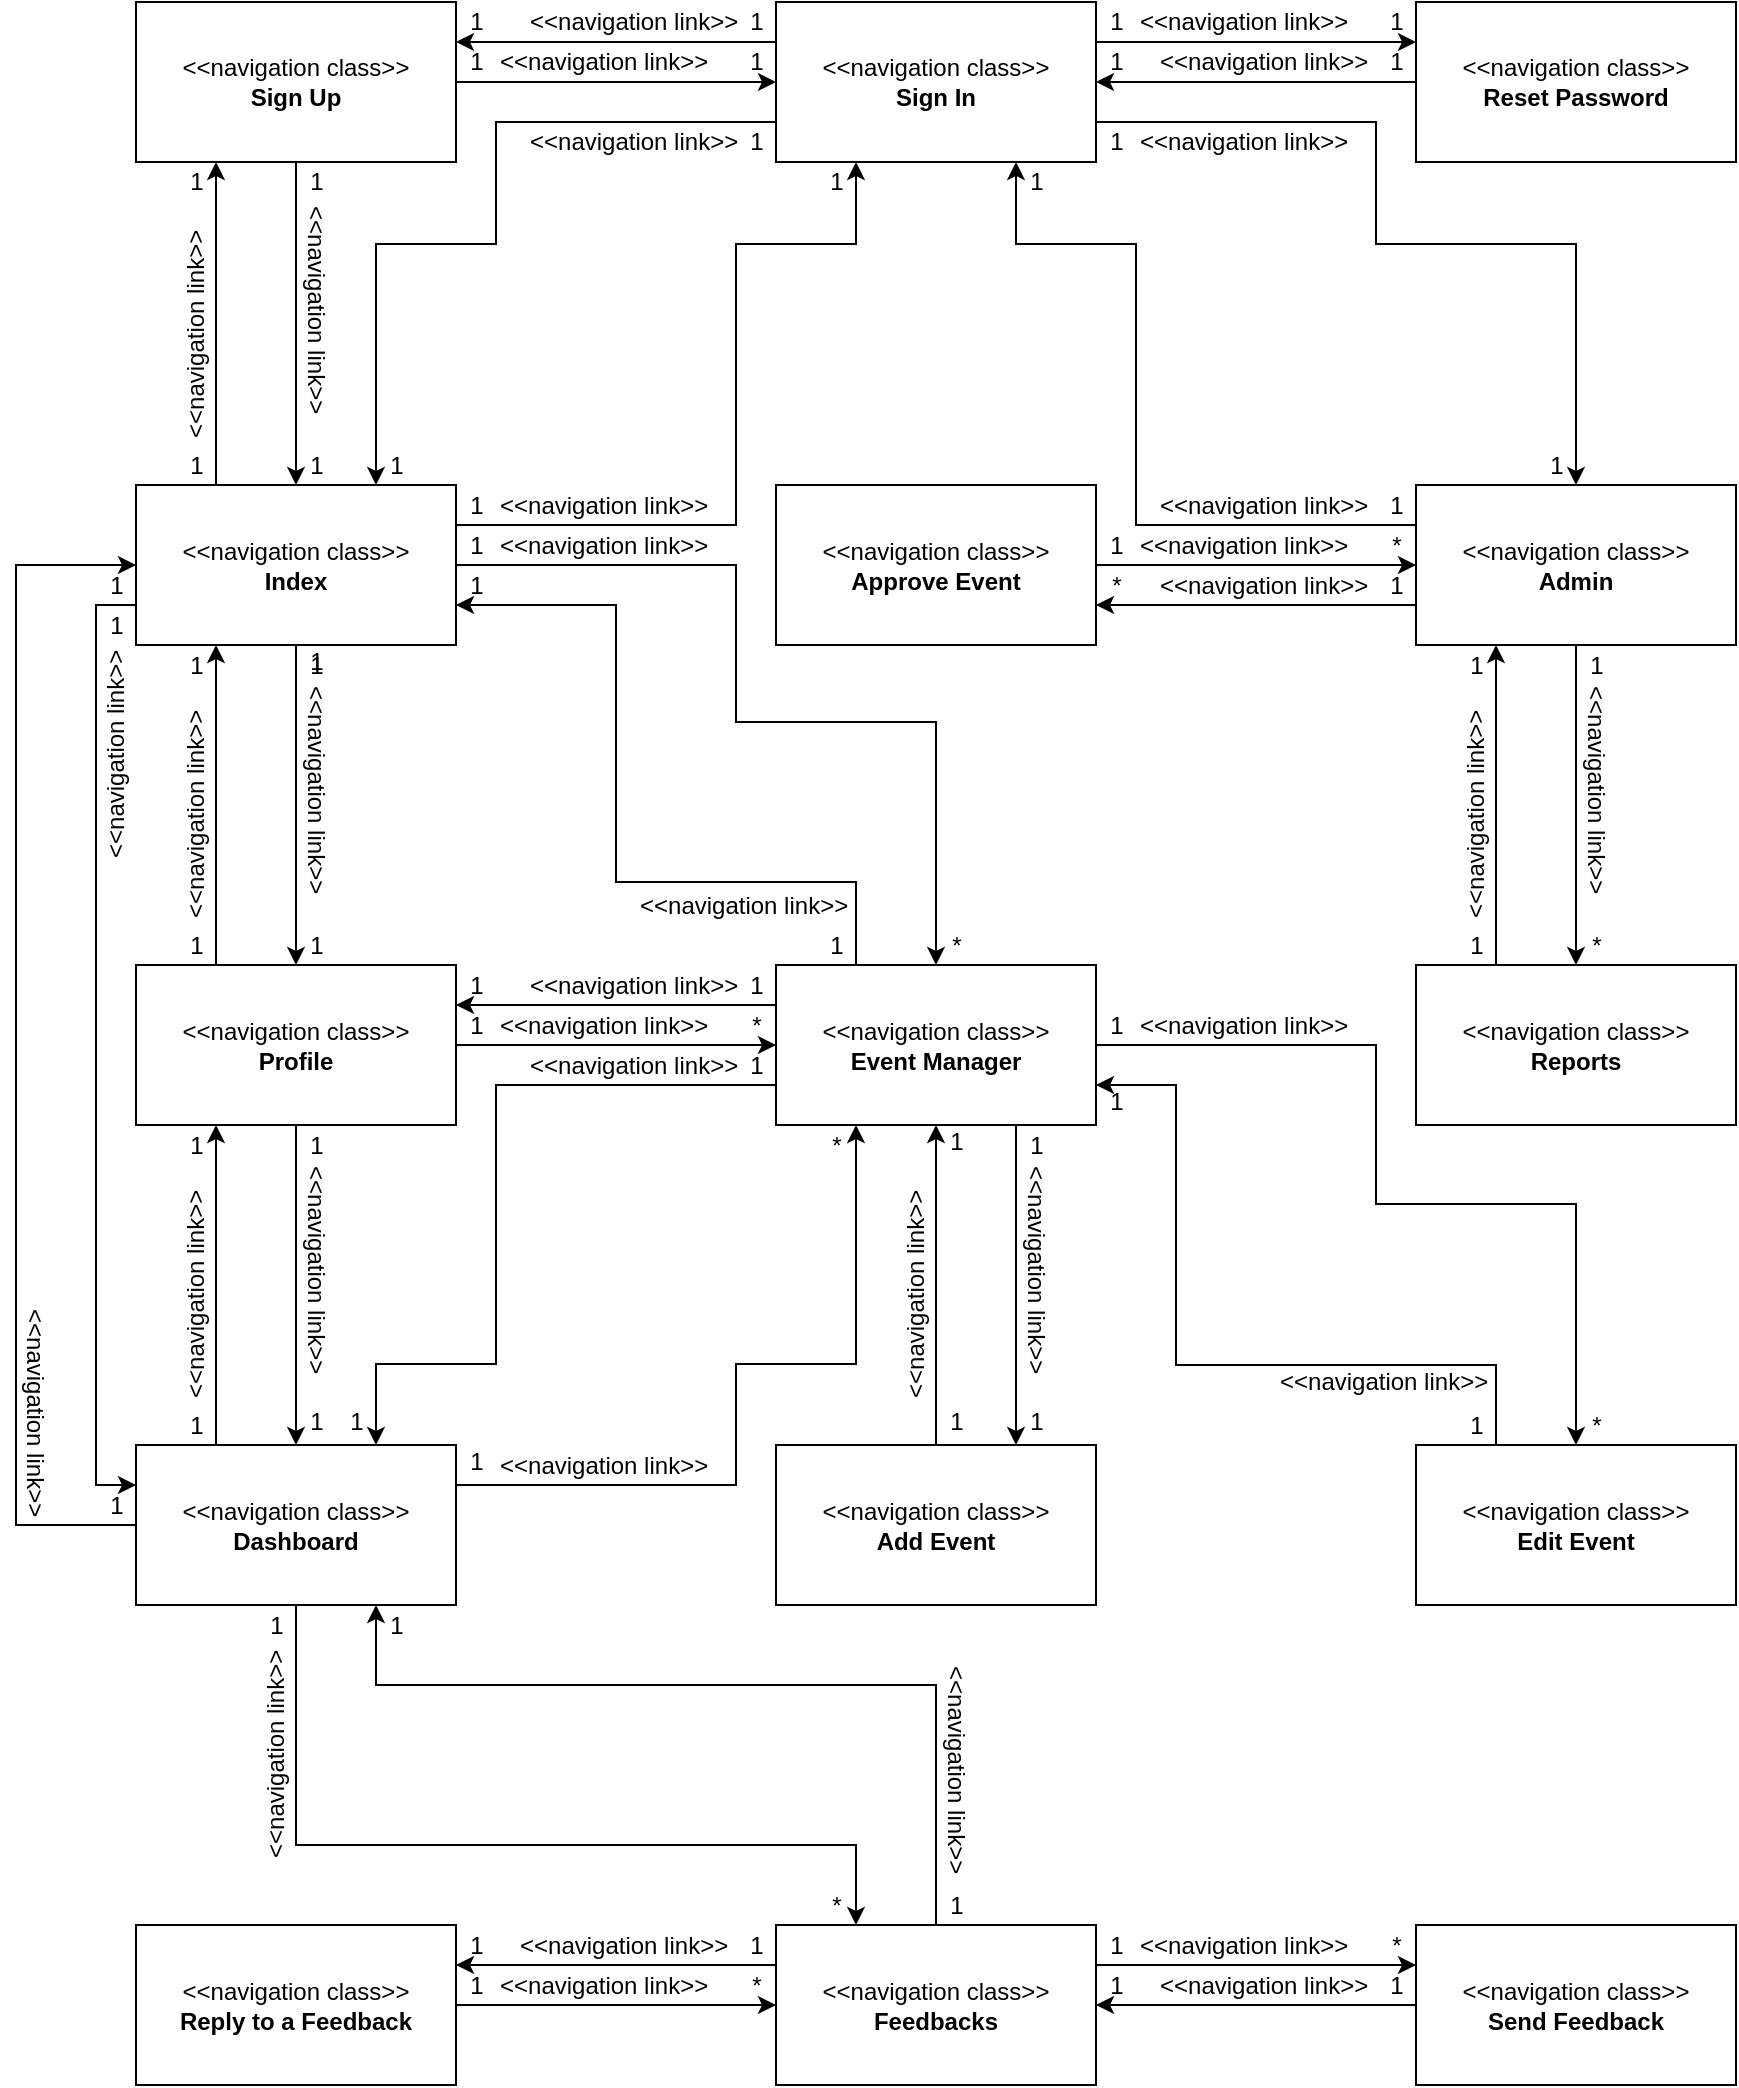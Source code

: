 <mxfile version="12.2.9" type="device" pages="1"><diagram id="TbboGFRYKH_gmcoTaOrm" name="Page-1"><mxGraphModel dx="1226" dy="-50" grid="1" gridSize="10" guides="1" tooltips="1" connect="1" arrows="1" fold="1" page="1" pageScale="1" pageWidth="850" pageHeight="1100" math="0" shadow="0"><root><mxCell id="0"/><mxCell id="1" parent="0"/><mxCell id="nyBh0uJQ62DlA7RtJ8uN-35" value="&amp;lt;&amp;lt;navigation link&amp;gt;&amp;gt;" style="text;html=1;resizable=0;points=[];autosize=1;align=left;verticalAlign=top;spacingTop=-4;" parent="1" vertex="1"><mxGeometry x="1154.5" y="1120" width="120" height="20" as="geometry"/></mxCell><mxCell id="AunbE5U3kNnt_Ql838TV-29" style="edgeStyle=orthogonalEdgeStyle;rounded=0;orthogonalLoop=1;jettySize=auto;html=1;exitX=1;exitY=0.5;exitDx=0;exitDy=0;entryX=0;entryY=0.5;entryDx=0;entryDy=0;" parent="1" source="nyBh0uJQ62DlA7RtJ8uN-154" target="nyBh0uJQ62DlA7RtJ8uN-156" edge="1"><mxGeometry relative="1" as="geometry"/></mxCell><mxCell id="AunbE5U3kNnt_Ql838TV-61" style="edgeStyle=orthogonalEdgeStyle;rounded=0;orthogonalLoop=1;jettySize=auto;html=1;exitX=0.5;exitY=1;exitDx=0;exitDy=0;entryX=0.5;entryY=0;entryDx=0;entryDy=0;" parent="1" source="nyBh0uJQ62DlA7RtJ8uN-154" target="nyBh0uJQ62DlA7RtJ8uN-155" edge="1"><mxGeometry relative="1" as="geometry"/></mxCell><mxCell id="AunbE5U3kNnt_Ql838TV-66" style="edgeStyle=orthogonalEdgeStyle;rounded=0;orthogonalLoop=1;jettySize=auto;html=1;exitX=0.25;exitY=0;exitDx=0;exitDy=0;entryX=0.25;entryY=1;entryDx=0;entryDy=0;" parent="1" source="nyBh0uJQ62DlA7RtJ8uN-154" target="nyBh0uJQ62DlA7RtJ8uN-157" edge="1"><mxGeometry relative="1" as="geometry"/></mxCell><mxCell id="nyBh0uJQ62DlA7RtJ8uN-154" value="&amp;lt;&amp;lt;navigation class&amp;gt;&amp;gt;&lt;br&gt;&lt;b&gt;Profile&lt;/b&gt;" style="rounded=0;whiteSpace=wrap;html=1;" parent="1" vertex="1"><mxGeometry x="960" y="1601.5" width="160" height="80" as="geometry"/></mxCell><mxCell id="AunbE5U3kNnt_Ql838TV-38" style="edgeStyle=orthogonalEdgeStyle;rounded=0;orthogonalLoop=1;jettySize=auto;html=1;exitX=1;exitY=0.25;exitDx=0;exitDy=0;entryX=0.25;entryY=1;entryDx=0;entryDy=0;" parent="1" source="nyBh0uJQ62DlA7RtJ8uN-155" target="nyBh0uJQ62DlA7RtJ8uN-156" edge="1"><mxGeometry relative="1" as="geometry"><Array as="points"><mxPoint x="1260" y="1861"/><mxPoint x="1260" y="1801"/><mxPoint x="1320" y="1801"/></Array></mxGeometry></mxCell><mxCell id="AunbE5U3kNnt_Ql838TV-46" style="edgeStyle=orthogonalEdgeStyle;rounded=0;orthogonalLoop=1;jettySize=auto;html=1;exitX=0.5;exitY=1;exitDx=0;exitDy=0;entryX=0.25;entryY=0;entryDx=0;entryDy=0;" parent="1" source="nyBh0uJQ62DlA7RtJ8uN-155" target="nyBh0uJQ62DlA7RtJ8uN-187" edge="1"><mxGeometry relative="1" as="geometry"><Array as="points"><mxPoint x="1040" y="2041.5"/><mxPoint x="1320" y="2041.5"/></Array></mxGeometry></mxCell><mxCell id="AunbE5U3kNnt_Ql838TV-62" style="edgeStyle=orthogonalEdgeStyle;rounded=0;orthogonalLoop=1;jettySize=auto;html=1;exitX=0.25;exitY=0;exitDx=0;exitDy=0;entryX=0.25;entryY=1;entryDx=0;entryDy=0;" parent="1" source="nyBh0uJQ62DlA7RtJ8uN-155" target="nyBh0uJQ62DlA7RtJ8uN-154" edge="1"><mxGeometry relative="1" as="geometry"/></mxCell><mxCell id="AunbE5U3kNnt_Ql838TV-64" style="edgeStyle=orthogonalEdgeStyle;rounded=0;orthogonalLoop=1;jettySize=auto;html=1;exitX=0;exitY=0.5;exitDx=0;exitDy=0;entryX=0;entryY=0.5;entryDx=0;entryDy=0;" parent="1" source="nyBh0uJQ62DlA7RtJ8uN-155" target="nyBh0uJQ62DlA7RtJ8uN-157" edge="1"><mxGeometry relative="1" as="geometry"><Array as="points"><mxPoint x="900" y="1881.5"/><mxPoint x="900" y="1401.5"/></Array></mxGeometry></mxCell><mxCell id="nyBh0uJQ62DlA7RtJ8uN-155" value="&amp;lt;&amp;lt;navigation class&amp;gt;&amp;gt;&lt;br&gt;&lt;b&gt;Dashboard&lt;/b&gt;" style="rounded=0;whiteSpace=wrap;html=1;" parent="1" vertex="1"><mxGeometry x="960" y="1841.5" width="160" height="80" as="geometry"/></mxCell><mxCell id="AunbE5U3kNnt_Ql838TV-28" style="edgeStyle=orthogonalEdgeStyle;rounded=0;orthogonalLoop=1;jettySize=auto;html=1;exitX=0;exitY=0.25;exitDx=0;exitDy=0;entryX=1;entryY=0.25;entryDx=0;entryDy=0;" parent="1" source="nyBh0uJQ62DlA7RtJ8uN-156" target="nyBh0uJQ62DlA7RtJ8uN-154" edge="1"><mxGeometry relative="1" as="geometry"/></mxCell><mxCell id="AunbE5U3kNnt_Ql838TV-32" style="edgeStyle=orthogonalEdgeStyle;rounded=0;orthogonalLoop=1;jettySize=auto;html=1;exitX=1;exitY=0.5;exitDx=0;exitDy=0;entryX=0.5;entryY=0;entryDx=0;entryDy=0;" parent="1" source="nyBh0uJQ62DlA7RtJ8uN-156" target="nyBh0uJQ62DlA7RtJ8uN-192" edge="1"><mxGeometry relative="1" as="geometry"><Array as="points"><mxPoint x="1580" y="1641"/><mxPoint x="1580" y="1721"/><mxPoint x="1680" y="1721"/></Array></mxGeometry></mxCell><mxCell id="AunbE5U3kNnt_Ql838TV-34" style="edgeStyle=orthogonalEdgeStyle;rounded=0;orthogonalLoop=1;jettySize=auto;html=1;exitX=0.75;exitY=1;exitDx=0;exitDy=0;entryX=0.75;entryY=0;entryDx=0;entryDy=0;" parent="1" source="nyBh0uJQ62DlA7RtJ8uN-156" target="nyBh0uJQ62DlA7RtJ8uN-193" edge="1"><mxGeometry relative="1" as="geometry"/></mxCell><mxCell id="AunbE5U3kNnt_Ql838TV-37" style="edgeStyle=orthogonalEdgeStyle;rounded=0;orthogonalLoop=1;jettySize=auto;html=1;exitX=0;exitY=0.75;exitDx=0;exitDy=0;entryX=0.75;entryY=0;entryDx=0;entryDy=0;" parent="1" source="nyBh0uJQ62DlA7RtJ8uN-156" target="nyBh0uJQ62DlA7RtJ8uN-155" edge="1"><mxGeometry relative="1" as="geometry"><Array as="points"><mxPoint x="1140" y="1661"/><mxPoint x="1140" y="1801"/><mxPoint x="1080" y="1801"/></Array></mxGeometry></mxCell><mxCell id="AunbE5U3kNnt_Ql838TV-105" style="edgeStyle=orthogonalEdgeStyle;rounded=0;orthogonalLoop=1;jettySize=auto;html=1;exitX=0.25;exitY=0;exitDx=0;exitDy=0;entryX=1;entryY=0.75;entryDx=0;entryDy=0;" parent="1" source="nyBh0uJQ62DlA7RtJ8uN-156" target="nyBh0uJQ62DlA7RtJ8uN-157" edge="1"><mxGeometry relative="1" as="geometry"><Array as="points"><mxPoint x="1320" y="1560"/><mxPoint x="1200" y="1560"/><mxPoint x="1200" y="1422"/></Array></mxGeometry></mxCell><mxCell id="nyBh0uJQ62DlA7RtJ8uN-156" value="&amp;lt;&amp;lt;navigation class&amp;gt;&amp;gt;&lt;br&gt;&lt;b&gt;Event Manager&lt;/b&gt;" style="rounded=0;whiteSpace=wrap;html=1;" parent="1" vertex="1"><mxGeometry x="1280" y="1601.5" width="160" height="80" as="geometry"/></mxCell><mxCell id="AunbE5U3kNnt_Ql838TV-57" style="edgeStyle=orthogonalEdgeStyle;rounded=0;orthogonalLoop=1;jettySize=auto;html=1;exitX=1;exitY=0.25;exitDx=0;exitDy=0;entryX=0.25;entryY=1;entryDx=0;entryDy=0;" parent="1" source="nyBh0uJQ62DlA7RtJ8uN-157" target="nyBh0uJQ62DlA7RtJ8uN-170" edge="1"><mxGeometry relative="1" as="geometry"><Array as="points"><mxPoint x="1260" y="1381"/><mxPoint x="1260" y="1241"/><mxPoint x="1320" y="1241"/></Array></mxGeometry></mxCell><mxCell id="AunbE5U3kNnt_Ql838TV-60" style="edgeStyle=orthogonalEdgeStyle;rounded=0;orthogonalLoop=1;jettySize=auto;html=1;exitX=0.25;exitY=0;exitDx=0;exitDy=0;entryX=0.25;entryY=1;entryDx=0;entryDy=0;" parent="1" source="nyBh0uJQ62DlA7RtJ8uN-157" target="nyBh0uJQ62DlA7RtJ8uN-166" edge="1"><mxGeometry relative="1" as="geometry"/></mxCell><mxCell id="AunbE5U3kNnt_Ql838TV-63" style="edgeStyle=orthogonalEdgeStyle;rounded=0;orthogonalLoop=1;jettySize=auto;html=1;exitX=0;exitY=0.75;exitDx=0;exitDy=0;entryX=0;entryY=0.25;entryDx=0;entryDy=0;" parent="1" source="nyBh0uJQ62DlA7RtJ8uN-157" target="nyBh0uJQ62DlA7RtJ8uN-155" edge="1"><mxGeometry relative="1" as="geometry"><Array as="points"><mxPoint x="940" y="1421.5"/><mxPoint x="940" y="1861.5"/></Array></mxGeometry></mxCell><mxCell id="AunbE5U3kNnt_Ql838TV-65" style="edgeStyle=orthogonalEdgeStyle;rounded=0;orthogonalLoop=1;jettySize=auto;html=1;exitX=0.5;exitY=1;exitDx=0;exitDy=0;entryX=0.5;entryY=0;entryDx=0;entryDy=0;" parent="1" source="nyBh0uJQ62DlA7RtJ8uN-157" target="nyBh0uJQ62DlA7RtJ8uN-154" edge="1"><mxGeometry relative="1" as="geometry"/></mxCell><mxCell id="AunbE5U3kNnt_Ql838TV-106" style="edgeStyle=orthogonalEdgeStyle;rounded=0;orthogonalLoop=1;jettySize=auto;html=1;exitX=1;exitY=0.5;exitDx=0;exitDy=0;entryX=0.5;entryY=0;entryDx=0;entryDy=0;" parent="1" source="nyBh0uJQ62DlA7RtJ8uN-157" target="nyBh0uJQ62DlA7RtJ8uN-156" edge="1"><mxGeometry relative="1" as="geometry"><Array as="points"><mxPoint x="1260" y="1401"/><mxPoint x="1260" y="1480"/><mxPoint x="1360" y="1480"/></Array></mxGeometry></mxCell><mxCell id="nyBh0uJQ62DlA7RtJ8uN-157" value="&amp;lt;&amp;lt;navigation class&amp;gt;&amp;gt;&lt;br&gt;&lt;b&gt;Index&lt;/b&gt;" style="rounded=0;whiteSpace=wrap;html=1;" parent="1" vertex="1"><mxGeometry x="960" y="1361.5" width="160" height="80" as="geometry"/></mxCell><mxCell id="AunbE5U3kNnt_Ql838TV-20" style="edgeStyle=orthogonalEdgeStyle;rounded=0;orthogonalLoop=1;jettySize=auto;html=1;exitX=1;exitY=0.5;exitDx=0;exitDy=0;entryX=0;entryY=0.5;entryDx=0;entryDy=0;" parent="1" source="nyBh0uJQ62DlA7RtJ8uN-166" target="nyBh0uJQ62DlA7RtJ8uN-170" edge="1"><mxGeometry relative="1" as="geometry"/></mxCell><mxCell id="AunbE5U3kNnt_Ql838TV-59" style="edgeStyle=orthogonalEdgeStyle;rounded=0;orthogonalLoop=1;jettySize=auto;html=1;exitX=0.5;exitY=1;exitDx=0;exitDy=0;entryX=0.5;entryY=0;entryDx=0;entryDy=0;" parent="1" source="nyBh0uJQ62DlA7RtJ8uN-166" target="nyBh0uJQ62DlA7RtJ8uN-157" edge="1"><mxGeometry relative="1" as="geometry"/></mxCell><mxCell id="nyBh0uJQ62DlA7RtJ8uN-166" value="&amp;lt;&amp;lt;navigation class&amp;gt;&amp;gt;&lt;br&gt;&lt;b&gt;Sign Up&lt;/b&gt;" style="rounded=0;whiteSpace=wrap;html=1;" parent="1" vertex="1"><mxGeometry x="960" y="1120" width="160" height="80" as="geometry"/></mxCell><mxCell id="AunbE5U3kNnt_Ql838TV-19" style="edgeStyle=orthogonalEdgeStyle;rounded=0;orthogonalLoop=1;jettySize=auto;html=1;exitX=0;exitY=0.25;exitDx=0;exitDy=0;entryX=1;entryY=0.25;entryDx=0;entryDy=0;" parent="1" source="nyBh0uJQ62DlA7RtJ8uN-170" target="nyBh0uJQ62DlA7RtJ8uN-166" edge="1"><mxGeometry relative="1" as="geometry"/></mxCell><mxCell id="AunbE5U3kNnt_Ql838TV-21" style="edgeStyle=orthogonalEdgeStyle;rounded=0;orthogonalLoop=1;jettySize=auto;html=1;exitX=1;exitY=0.25;exitDx=0;exitDy=0;entryX=0;entryY=0.25;entryDx=0;entryDy=0;" parent="1" source="nyBh0uJQ62DlA7RtJ8uN-170" target="nyBh0uJQ62DlA7RtJ8uN-171" edge="1"><mxGeometry relative="1" as="geometry"/></mxCell><mxCell id="AunbE5U3kNnt_Ql838TV-51" style="edgeStyle=orthogonalEdgeStyle;rounded=0;orthogonalLoop=1;jettySize=auto;html=1;exitX=1;exitY=0.75;exitDx=0;exitDy=0;entryX=0.5;entryY=0;entryDx=0;entryDy=0;" parent="1" source="nyBh0uJQ62DlA7RtJ8uN-170" target="nyBh0uJQ62DlA7RtJ8uN-174" edge="1"><mxGeometry relative="1" as="geometry"><Array as="points"><mxPoint x="1580" y="1180"/><mxPoint x="1580" y="1241"/><mxPoint x="1680" y="1241"/></Array></mxGeometry></mxCell><mxCell id="AunbE5U3kNnt_Ql838TV-58" style="edgeStyle=orthogonalEdgeStyle;rounded=0;orthogonalLoop=1;jettySize=auto;html=1;exitX=0;exitY=0.75;exitDx=0;exitDy=0;entryX=0.75;entryY=0;entryDx=0;entryDy=0;" parent="1" source="nyBh0uJQ62DlA7RtJ8uN-170" target="nyBh0uJQ62DlA7RtJ8uN-157" edge="1"><mxGeometry relative="1" as="geometry"><Array as="points"><mxPoint x="1140" y="1180"/><mxPoint x="1140" y="1241"/><mxPoint x="1080" y="1241"/></Array></mxGeometry></mxCell><mxCell id="nyBh0uJQ62DlA7RtJ8uN-170" value="&amp;lt;&amp;lt;navigation class&amp;gt;&amp;gt;&lt;br&gt;&lt;b&gt;Sign In&lt;/b&gt;" style="rounded=0;whiteSpace=wrap;html=1;" parent="1" vertex="1"><mxGeometry x="1280" y="1120" width="160" height="80" as="geometry"/></mxCell><mxCell id="AunbE5U3kNnt_Ql838TV-22" style="edgeStyle=orthogonalEdgeStyle;rounded=0;orthogonalLoop=1;jettySize=auto;html=1;exitX=0;exitY=0.5;exitDx=0;exitDy=0;entryX=1;entryY=0.5;entryDx=0;entryDy=0;" parent="1" source="nyBh0uJQ62DlA7RtJ8uN-171" target="nyBh0uJQ62DlA7RtJ8uN-170" edge="1"><mxGeometry relative="1" as="geometry"/></mxCell><mxCell id="nyBh0uJQ62DlA7RtJ8uN-171" value="&amp;lt;&amp;lt;navigation class&amp;gt;&amp;gt;&lt;br&gt;&lt;b&gt;Reset Password&lt;/b&gt;" style="rounded=0;whiteSpace=wrap;html=1;" parent="1" vertex="1"><mxGeometry x="1600" y="1120" width="160" height="80" as="geometry"/></mxCell><mxCell id="AunbE5U3kNnt_Ql838TV-72" style="edgeStyle=orthogonalEdgeStyle;rounded=0;orthogonalLoop=1;jettySize=auto;html=1;exitX=0;exitY=0.75;exitDx=0;exitDy=0;entryX=1;entryY=0.75;entryDx=0;entryDy=0;" parent="1" source="nyBh0uJQ62DlA7RtJ8uN-174" target="nyBh0uJQ62DlA7RtJ8uN-175" edge="1"><mxGeometry relative="1" as="geometry"/></mxCell><mxCell id="AunbE5U3kNnt_Ql838TV-73" style="edgeStyle=orthogonalEdgeStyle;rounded=0;orthogonalLoop=1;jettySize=auto;html=1;exitX=0;exitY=0.25;exitDx=0;exitDy=0;entryX=0.75;entryY=1;entryDx=0;entryDy=0;" parent="1" source="nyBh0uJQ62DlA7RtJ8uN-174" target="nyBh0uJQ62DlA7RtJ8uN-170" edge="1"><mxGeometry relative="1" as="geometry"><Array as="points"><mxPoint x="1460" y="1381"/><mxPoint x="1460" y="1241"/><mxPoint x="1400" y="1241"/></Array></mxGeometry></mxCell><mxCell id="AunbE5U3kNnt_Ql838TV-149" style="edgeStyle=orthogonalEdgeStyle;rounded=0;orthogonalLoop=1;jettySize=auto;html=1;exitX=0.5;exitY=1;exitDx=0;exitDy=0;entryX=0.5;entryY=0;entryDx=0;entryDy=0;" parent="1" source="nyBh0uJQ62DlA7RtJ8uN-174" target="nyBh0uJQ62DlA7RtJ8uN-176" edge="1"><mxGeometry relative="1" as="geometry"/></mxCell><mxCell id="nyBh0uJQ62DlA7RtJ8uN-174" value="&amp;lt;&amp;lt;navigation class&amp;gt;&amp;gt;&lt;br&gt;&lt;b&gt;Admin&lt;/b&gt;" style="rounded=0;whiteSpace=wrap;html=1;" parent="1" vertex="1"><mxGeometry x="1600" y="1361.5" width="160" height="80" as="geometry"/></mxCell><mxCell id="AunbE5U3kNnt_Ql838TV-71" style="edgeStyle=orthogonalEdgeStyle;rounded=0;orthogonalLoop=1;jettySize=auto;html=1;exitX=1;exitY=0.5;exitDx=0;exitDy=0;entryX=0;entryY=0.5;entryDx=0;entryDy=0;" parent="1" source="nyBh0uJQ62DlA7RtJ8uN-175" target="nyBh0uJQ62DlA7RtJ8uN-174" edge="1"><mxGeometry relative="1" as="geometry"/></mxCell><mxCell id="nyBh0uJQ62DlA7RtJ8uN-175" value="&amp;lt;&amp;lt;navigation class&amp;gt;&amp;gt;&lt;br&gt;&lt;b&gt;Approve Event&lt;/b&gt;" style="rounded=0;whiteSpace=wrap;html=1;" parent="1" vertex="1"><mxGeometry x="1280" y="1361.5" width="160" height="80" as="geometry"/></mxCell><mxCell id="AunbE5U3kNnt_Ql838TV-150" style="edgeStyle=orthogonalEdgeStyle;rounded=0;orthogonalLoop=1;jettySize=auto;html=1;exitX=0.25;exitY=0;exitDx=0;exitDy=0;entryX=0.25;entryY=1;entryDx=0;entryDy=0;" parent="1" source="nyBh0uJQ62DlA7RtJ8uN-176" target="nyBh0uJQ62DlA7RtJ8uN-174" edge="1"><mxGeometry relative="1" as="geometry"/></mxCell><mxCell id="nyBh0uJQ62DlA7RtJ8uN-176" value="&amp;lt;&amp;lt;navigation class&amp;gt;&amp;gt;&lt;br&gt;&lt;b&gt;Reports&lt;/b&gt;" style="rounded=0;whiteSpace=wrap;html=1;" parent="1" vertex="1"><mxGeometry x="1600" y="1601.5" width="160" height="80" as="geometry"/></mxCell><mxCell id="AunbE5U3kNnt_Ql838TV-41" style="edgeStyle=orthogonalEdgeStyle;rounded=0;orthogonalLoop=1;jettySize=auto;html=1;exitX=1;exitY=0.25;exitDx=0;exitDy=0;entryX=0;entryY=0.25;entryDx=0;entryDy=0;" parent="1" source="nyBh0uJQ62DlA7RtJ8uN-187" target="nyBh0uJQ62DlA7RtJ8uN-190" edge="1"><mxGeometry relative="1" as="geometry"/></mxCell><mxCell id="AunbE5U3kNnt_Ql838TV-43" style="edgeStyle=orthogonalEdgeStyle;rounded=0;orthogonalLoop=1;jettySize=auto;html=1;exitX=0;exitY=0.25;exitDx=0;exitDy=0;entryX=1;entryY=0.25;entryDx=0;entryDy=0;" parent="1" source="nyBh0uJQ62DlA7RtJ8uN-187" target="nyBh0uJQ62DlA7RtJ8uN-189" edge="1"><mxGeometry relative="1" as="geometry"/></mxCell><mxCell id="AunbE5U3kNnt_Ql838TV-45" style="edgeStyle=orthogonalEdgeStyle;rounded=0;orthogonalLoop=1;jettySize=auto;html=1;exitX=0.5;exitY=0;exitDx=0;exitDy=0;entryX=0.75;entryY=1;entryDx=0;entryDy=0;" parent="1" source="nyBh0uJQ62DlA7RtJ8uN-187" target="nyBh0uJQ62DlA7RtJ8uN-155" edge="1"><mxGeometry relative="1" as="geometry"><Array as="points"><mxPoint x="1360" y="1961.5"/><mxPoint x="1080" y="1961.5"/></Array></mxGeometry></mxCell><mxCell id="nyBh0uJQ62DlA7RtJ8uN-187" value="&amp;lt;&amp;lt;navigation class&amp;gt;&amp;gt;&lt;br&gt;&lt;b&gt;Feedbacks&lt;/b&gt;" style="rounded=0;whiteSpace=wrap;html=1;" parent="1" vertex="1"><mxGeometry x="1280" y="2081.5" width="160" height="80" as="geometry"/></mxCell><mxCell id="AunbE5U3kNnt_Ql838TV-44" style="edgeStyle=orthogonalEdgeStyle;rounded=0;orthogonalLoop=1;jettySize=auto;html=1;exitX=1;exitY=0.5;exitDx=0;exitDy=0;entryX=0;entryY=0.5;entryDx=0;entryDy=0;" parent="1" source="nyBh0uJQ62DlA7RtJ8uN-189" target="nyBh0uJQ62DlA7RtJ8uN-187" edge="1"><mxGeometry relative="1" as="geometry"/></mxCell><mxCell id="nyBh0uJQ62DlA7RtJ8uN-189" value="&amp;lt;&amp;lt;navigation class&amp;gt;&amp;gt;&lt;br&gt;&lt;b&gt;Reply to a Feedback&lt;/b&gt;" style="rounded=0;whiteSpace=wrap;html=1;" parent="1" vertex="1"><mxGeometry x="960" y="2081.5" width="160" height="80" as="geometry"/></mxCell><mxCell id="AunbE5U3kNnt_Ql838TV-42" style="edgeStyle=orthogonalEdgeStyle;rounded=0;orthogonalLoop=1;jettySize=auto;html=1;exitX=0;exitY=0.5;exitDx=0;exitDy=0;entryX=1;entryY=0.5;entryDx=0;entryDy=0;" parent="1" source="nyBh0uJQ62DlA7RtJ8uN-190" target="nyBh0uJQ62DlA7RtJ8uN-187" edge="1"><mxGeometry relative="1" as="geometry"/></mxCell><mxCell id="nyBh0uJQ62DlA7RtJ8uN-190" value="&amp;lt;&amp;lt;navigation class&amp;gt;&amp;gt;&lt;br&gt;&lt;b&gt;Send Feedback&lt;/b&gt;" style="rounded=0;whiteSpace=wrap;html=1;" parent="1" vertex="1"><mxGeometry x="1600" y="2081.5" width="160" height="80" as="geometry"/></mxCell><mxCell id="AunbE5U3kNnt_Ql838TV-33" style="edgeStyle=orthogonalEdgeStyle;rounded=0;orthogonalLoop=1;jettySize=auto;html=1;exitX=0.25;exitY=0;exitDx=0;exitDy=0;entryX=1;entryY=0.75;entryDx=0;entryDy=0;" parent="1" source="nyBh0uJQ62DlA7RtJ8uN-192" target="nyBh0uJQ62DlA7RtJ8uN-156" edge="1"><mxGeometry relative="1" as="geometry"><Array as="points"><mxPoint x="1640" y="1801.5"/><mxPoint x="1480" y="1801.5"/><mxPoint x="1480" y="1661.5"/></Array></mxGeometry></mxCell><mxCell id="nyBh0uJQ62DlA7RtJ8uN-192" value="&amp;lt;&amp;lt;navigation class&amp;gt;&amp;gt;&lt;br&gt;&lt;b&gt;Edit Event&lt;/b&gt;" style="rounded=0;whiteSpace=wrap;html=1;" parent="1" vertex="1"><mxGeometry x="1600" y="1841.5" width="160" height="80" as="geometry"/></mxCell><mxCell id="AunbE5U3kNnt_Ql838TV-123" style="edgeStyle=orthogonalEdgeStyle;rounded=0;orthogonalLoop=1;jettySize=auto;html=1;exitX=0.5;exitY=0;exitDx=0;exitDy=0;entryX=0.5;entryY=1;entryDx=0;entryDy=0;" parent="1" source="nyBh0uJQ62DlA7RtJ8uN-193" target="nyBh0uJQ62DlA7RtJ8uN-156" edge="1"><mxGeometry relative="1" as="geometry"/></mxCell><mxCell id="nyBh0uJQ62DlA7RtJ8uN-193" value="&amp;lt;&amp;lt;navigation class&amp;gt;&amp;gt;&lt;br&gt;&lt;b&gt;Add&amp;nbsp;Event&lt;/b&gt;" style="rounded=0;whiteSpace=wrap;html=1;" parent="1" vertex="1"><mxGeometry x="1280" y="1841.5" width="160" height="80" as="geometry"/></mxCell><mxCell id="AunbE5U3kNnt_Ql838TV-67" value="&amp;lt;&amp;lt;navigation link&amp;gt;&amp;gt;" style="text;html=1;resizable=0;points=[];autosize=1;align=left;verticalAlign=top;spacingTop=-4;" parent="1" vertex="1"><mxGeometry x="1460" y="1120" width="120" height="20" as="geometry"/></mxCell><mxCell id="AunbE5U3kNnt_Ql838TV-68" value="&amp;lt;&amp;lt;navigation link&amp;gt;&amp;gt;" style="text;html=1;resizable=0;points=[];autosize=1;align=left;verticalAlign=top;spacingTop=-4;" parent="1" vertex="1"><mxGeometry x="1470" y="1140" width="120" height="20" as="geometry"/></mxCell><mxCell id="AunbE5U3kNnt_Ql838TV-69" value="&amp;lt;&amp;lt;navigation link&amp;gt;&amp;gt;" style="text;html=1;resizable=0;points=[];autosize=1;align=left;verticalAlign=top;spacingTop=-4;" parent="1" vertex="1"><mxGeometry x="1140" y="1140" width="120" height="20" as="geometry"/></mxCell><mxCell id="AunbE5U3kNnt_Ql838TV-70" value="&amp;lt;&amp;lt;navigation link&amp;gt;&amp;gt;" style="text;html=1;resizable=0;points=[];autosize=1;align=left;verticalAlign=top;spacingTop=-4;" parent="1" vertex="1"><mxGeometry x="1154.5" y="1180" width="120" height="20" as="geometry"/></mxCell><mxCell id="AunbE5U3kNnt_Ql838TV-76" value="&amp;lt;&amp;lt;navigation link&amp;gt;&amp;gt;" style="text;html=1;resizable=0;points=[];autosize=1;align=left;verticalAlign=top;spacingTop=-4;" parent="1" vertex="1"><mxGeometry x="1470" y="1361.5" width="120" height="20" as="geometry"/></mxCell><mxCell id="AunbE5U3kNnt_Ql838TV-77" value="&amp;lt;&amp;lt;navigation link&amp;gt;&amp;gt;" style="text;html=1;resizable=0;points=[];autosize=1;align=left;verticalAlign=top;spacingTop=-4;" parent="1" vertex="1"><mxGeometry x="1460" y="1180" width="120" height="20" as="geometry"/></mxCell><mxCell id="AunbE5U3kNnt_Ql838TV-78" value="&amp;lt;&amp;lt;navigation link&amp;gt;&amp;gt;" style="text;html=1;resizable=0;points=[];autosize=1;align=left;verticalAlign=top;spacingTop=-4;" parent="1" vertex="1"><mxGeometry x="1460" y="1381.5" width="120" height="20" as="geometry"/></mxCell><mxCell id="AunbE5U3kNnt_Ql838TV-79" value="&amp;lt;&amp;lt;navigation link&amp;gt;&amp;gt;" style="text;html=1;resizable=0;points=[];autosize=1;align=left;verticalAlign=top;spacingTop=-4;" parent="1" vertex="1"><mxGeometry x="1470" y="1401.5" width="120" height="20" as="geometry"/></mxCell><mxCell id="AunbE5U3kNnt_Ql838TV-80" value="&amp;lt;&amp;lt;navigation link&amp;gt;&amp;gt;" style="text;html=1;resizable=0;points=[];autosize=1;align=left;verticalAlign=top;spacingTop=-4;" parent="1" vertex="1"><mxGeometry x="1155" y="1601.5" width="120" height="20" as="geometry"/></mxCell><mxCell id="AunbE5U3kNnt_Ql838TV-81" value="&amp;lt;&amp;lt;navigation link&amp;gt;&amp;gt;" style="text;html=1;resizable=0;points=[];autosize=1;align=left;verticalAlign=top;spacingTop=-4;" parent="1" vertex="1"><mxGeometry x="1140" y="1621.5" width="120" height="20" as="geometry"/></mxCell><mxCell id="AunbE5U3kNnt_Ql838TV-82" value="&amp;lt;&amp;lt;navigation link&amp;gt;&amp;gt;" style="text;html=1;resizable=0;points=[];autosize=1;align=left;verticalAlign=top;spacingTop=-4;" parent="1" vertex="1"><mxGeometry x="1155" y="1641.5" width="120" height="20" as="geometry"/></mxCell><mxCell id="AunbE5U3kNnt_Ql838TV-84" value="&amp;lt;&amp;lt;navigation link&amp;gt;&amp;gt;" style="text;html=1;resizable=0;points=[];autosize=1;align=left;verticalAlign=top;spacingTop=-4;" parent="1" vertex="1"><mxGeometry x="1460" y="1621.5" width="120" height="20" as="geometry"/></mxCell><mxCell id="AunbE5U3kNnt_Ql838TV-86" value="&amp;lt;&amp;lt;navigation link&amp;gt;&amp;gt;" style="text;html=1;resizable=0;points=[];autosize=1;align=left;verticalAlign=top;spacingTop=-4;" parent="1" vertex="1"><mxGeometry x="1140" y="1841.5" width="120" height="20" as="geometry"/></mxCell><mxCell id="AunbE5U3kNnt_Ql838TV-88" value="&amp;lt;&amp;lt;navigation link&amp;gt;&amp;gt;" style="text;html=1;resizable=0;points=[];autosize=1;align=left;verticalAlign=top;spacingTop=-4;" parent="1" vertex="1"><mxGeometry x="1460" y="2081.5" width="120" height="20" as="geometry"/></mxCell><mxCell id="AunbE5U3kNnt_Ql838TV-89" value="&amp;lt;&amp;lt;navigation link&amp;gt;&amp;gt;" style="text;html=1;resizable=0;points=[];autosize=1;align=left;verticalAlign=top;spacingTop=-4;" parent="1" vertex="1"><mxGeometry x="1470" y="2101.5" width="120" height="20" as="geometry"/></mxCell><mxCell id="AunbE5U3kNnt_Ql838TV-90" value="&amp;lt;&amp;lt;navigation link&amp;gt;&amp;gt;" style="text;html=1;resizable=0;points=[];autosize=1;align=left;verticalAlign=top;spacingTop=-4;" parent="1" vertex="1"><mxGeometry x="1150" y="2081.5" width="120" height="20" as="geometry"/></mxCell><mxCell id="AunbE5U3kNnt_Ql838TV-91" value="&amp;lt;&amp;lt;navigation link&amp;gt;&amp;gt;" style="text;html=1;resizable=0;points=[];autosize=1;align=left;verticalAlign=top;spacingTop=-4;" parent="1" vertex="1"><mxGeometry x="1140" y="2101.5" width="120" height="20" as="geometry"/></mxCell><mxCell id="AunbE5U3kNnt_Ql838TV-92" value="&amp;lt;&amp;lt;navigation link&amp;gt;&amp;gt;" style="text;html=1;resizable=0;points=[];autosize=1;align=left;verticalAlign=top;spacingTop=-4;rotation=90;" parent="1" vertex="1"><mxGeometry x="1310" y="2000" width="120" height="20" as="geometry"/></mxCell><mxCell id="AunbE5U3kNnt_Ql838TV-100" value="&amp;lt;&amp;lt;navigation link&amp;gt;&amp;gt;" style="text;html=1;resizable=0;points=[];autosize=1;align=left;verticalAlign=top;spacingTop=-4;rotation=-90;" parent="1" vertex="1"><mxGeometry x="930" y="1270" width="120" height="20" as="geometry"/></mxCell><mxCell id="AunbE5U3kNnt_Ql838TV-101" value="&amp;lt;&amp;lt;navigation link&amp;gt;&amp;gt;" style="text;html=1;resizable=0;points=[];autosize=1;align=left;verticalAlign=top;spacingTop=-4;rotation=90;" parent="1" vertex="1"><mxGeometry x="990" y="1270" width="120" height="20" as="geometry"/></mxCell><mxCell id="AunbE5U3kNnt_Ql838TV-104" value="&amp;lt;&amp;lt;navigation link&amp;gt;&amp;gt;" style="text;html=1;resizable=0;points=[];autosize=1;align=left;verticalAlign=top;spacingTop=-4;" parent="1" vertex="1"><mxGeometry x="1210" y="1561.5" width="120" height="20" as="geometry"/></mxCell><mxCell id="AunbE5U3kNnt_Ql838TV-124" value="&amp;lt;&amp;lt;navigation link&amp;gt;&amp;gt;" style="text;html=1;resizable=0;points=[];autosize=1;align=left;verticalAlign=top;spacingTop=-4;" parent="1" vertex="1"><mxGeometry x="1140" y="1361.5" width="120" height="20" as="geometry"/></mxCell><mxCell id="AunbE5U3kNnt_Ql838TV-125" value="&amp;lt;&amp;lt;navigation link&amp;gt;&amp;gt;" style="text;html=1;resizable=0;points=[];autosize=1;align=left;verticalAlign=top;spacingTop=-4;" parent="1" vertex="1"><mxGeometry x="1140" y="1381.5" width="120" height="20" as="geometry"/></mxCell><mxCell id="AunbE5U3kNnt_Ql838TV-132" value="&amp;lt;&amp;lt;navigation link&amp;gt;&amp;gt;" style="text;html=1;resizable=0;points=[];autosize=1;align=left;verticalAlign=top;spacingTop=-4;" parent="1" vertex="1"><mxGeometry x="1530" y="1800" width="120" height="20" as="geometry"/></mxCell><mxCell id="AunbE5U3kNnt_Ql838TV-133" value="&amp;lt;&amp;lt;navigation link&amp;gt;&amp;gt;" style="text;html=1;resizable=0;points=[];autosize=1;align=left;verticalAlign=top;spacingTop=-4;rotation=-90;" parent="1" vertex="1"><mxGeometry x="1290" y="1750" width="120" height="20" as="geometry"/></mxCell><mxCell id="AunbE5U3kNnt_Ql838TV-134" value="&amp;lt;&amp;lt;navigation link&amp;gt;&amp;gt;" style="text;html=1;resizable=0;points=[];autosize=1;align=left;verticalAlign=top;spacingTop=-4;rotation=90;" parent="1" vertex="1"><mxGeometry x="1350" y="1750" width="120" height="20" as="geometry"/></mxCell><mxCell id="AunbE5U3kNnt_Ql838TV-135" value="&amp;lt;&amp;lt;navigation link&amp;gt;&amp;gt;" style="text;html=1;resizable=0;points=[];autosize=1;align=left;verticalAlign=top;spacingTop=-4;rotation=90;" parent="1" vertex="1"><mxGeometry x="990" y="1750" width="120" height="20" as="geometry"/></mxCell><mxCell id="AunbE5U3kNnt_Ql838TV-136" value="&amp;lt;&amp;lt;navigation link&amp;gt;&amp;gt;" style="text;html=1;resizable=0;points=[];autosize=1;align=left;verticalAlign=top;spacingTop=-4;rotation=-90;" parent="1" vertex="1"><mxGeometry x="930" y="1750" width="120" height="20" as="geometry"/></mxCell><mxCell id="AunbE5U3kNnt_Ql838TV-137" value="&amp;lt;&amp;lt;navigation link&amp;gt;&amp;gt;" style="text;html=1;resizable=0;points=[];autosize=1;align=left;verticalAlign=top;spacingTop=-4;rotation=90;" parent="1" vertex="1"><mxGeometry x="850" y="1821.5" width="120" height="20" as="geometry"/></mxCell><mxCell id="AunbE5U3kNnt_Ql838TV-138" value="&amp;lt;&amp;lt;navigation link&amp;gt;&amp;gt;" style="text;html=1;resizable=0;points=[];autosize=1;align=left;verticalAlign=top;spacingTop=-4;rotation=-90;" parent="1" vertex="1"><mxGeometry x="890" y="1480" width="120" height="20" as="geometry"/></mxCell><mxCell id="AunbE5U3kNnt_Ql838TV-145" value="&amp;lt;&amp;lt;navigation link&amp;gt;&amp;gt;" style="text;html=1;resizable=0;points=[];autosize=1;align=left;verticalAlign=top;spacingTop=-4;rotation=-90;" parent="1" vertex="1"><mxGeometry x="930" y="1510" width="120" height="20" as="geometry"/></mxCell><mxCell id="AunbE5U3kNnt_Ql838TV-146" value="&amp;lt;&amp;lt;navigation link&amp;gt;&amp;gt;" style="text;html=1;resizable=0;points=[];autosize=1;align=left;verticalAlign=top;spacingTop=-4;rotation=90;" parent="1" vertex="1"><mxGeometry x="990" y="1510" width="120" height="20" as="geometry"/></mxCell><mxCell id="AunbE5U3kNnt_Ql838TV-151" value="&amp;lt;&amp;lt;navigation link&amp;gt;&amp;gt;" style="text;html=1;resizable=0;points=[];autosize=1;align=left;verticalAlign=top;spacingTop=-4;rotation=-90;" parent="1" vertex="1"><mxGeometry x="1570" y="1510" width="120" height="20" as="geometry"/></mxCell><mxCell id="AunbE5U3kNnt_Ql838TV-152" value="&amp;lt;&amp;lt;navigation link&amp;gt;&amp;gt;" style="text;html=1;resizable=0;points=[];autosize=1;align=left;verticalAlign=top;spacingTop=-4;rotation=90;" parent="1" vertex="1"><mxGeometry x="1630" y="1510" width="120" height="20" as="geometry"/></mxCell><mxCell id="AunbE5U3kNnt_Ql838TV-153" value="&amp;lt;&amp;lt;navigation link&amp;gt;&amp;gt;" style="text;html=1;resizable=0;points=[];autosize=1;align=left;verticalAlign=top;spacingTop=-4;rotation=-90;" parent="1" vertex="1"><mxGeometry x="970" y="1980" width="120" height="20" as="geometry"/></mxCell><mxCell id="iSObNQPTIZQaK2wIR-4j-1" value="1" style="text;html=1;align=center;verticalAlign=middle;resizable=0;points=[];;autosize=1;" vertex="1" parent="1"><mxGeometry x="1260" y="1120" width="20" height="20" as="geometry"/></mxCell><mxCell id="iSObNQPTIZQaK2wIR-4j-2" value="1" style="text;html=1;align=center;verticalAlign=middle;resizable=0;points=[];;autosize=1;" vertex="1" parent="1"><mxGeometry x="1120" y="1120" width="20" height="20" as="geometry"/></mxCell><mxCell id="iSObNQPTIZQaK2wIR-4j-3" value="1" style="text;html=1;align=center;verticalAlign=middle;resizable=0;points=[];;autosize=1;" vertex="1" parent="1"><mxGeometry x="1260" y="1140" width="20" height="20" as="geometry"/></mxCell><mxCell id="iSObNQPTIZQaK2wIR-4j-4" value="1" style="text;html=1;align=center;verticalAlign=middle;resizable=0;points=[];;autosize=1;" vertex="1" parent="1"><mxGeometry x="1120" y="1140" width="20" height="20" as="geometry"/></mxCell><mxCell id="iSObNQPTIZQaK2wIR-4j-5" value="1" style="text;html=1;align=center;verticalAlign=middle;resizable=0;points=[];;autosize=1;" vertex="1" parent="1"><mxGeometry x="1440" y="1120" width="20" height="20" as="geometry"/></mxCell><mxCell id="iSObNQPTIZQaK2wIR-4j-6" value="1" style="text;html=1;align=center;verticalAlign=middle;resizable=0;points=[];;autosize=1;" vertex="1" parent="1"><mxGeometry x="1580" y="1120" width="20" height="20" as="geometry"/></mxCell><mxCell id="iSObNQPTIZQaK2wIR-4j-7" value="1" style="text;html=1;align=center;verticalAlign=middle;resizable=0;points=[];;autosize=1;" vertex="1" parent="1"><mxGeometry x="1580" y="1140" width="20" height="20" as="geometry"/></mxCell><mxCell id="iSObNQPTIZQaK2wIR-4j-8" value="1" style="text;html=1;align=center;verticalAlign=middle;resizable=0;points=[];;autosize=1;" vertex="1" parent="1"><mxGeometry x="1440" y="1140" width="20" height="20" as="geometry"/></mxCell><mxCell id="iSObNQPTIZQaK2wIR-4j-9" value="1" style="text;html=1;align=center;verticalAlign=middle;resizable=0;points=[];;autosize=1;" vertex="1" parent="1"><mxGeometry x="1440" y="1180" width="20" height="20" as="geometry"/></mxCell><mxCell id="iSObNQPTIZQaK2wIR-4j-11" value="1" style="text;html=1;align=center;verticalAlign=middle;resizable=0;points=[];;autosize=1;" vertex="1" parent="1"><mxGeometry x="1660" y="1341.5" width="20" height="20" as="geometry"/></mxCell><mxCell id="iSObNQPTIZQaK2wIR-4j-12" value="1" style="text;html=1;align=center;verticalAlign=middle;resizable=0;points=[];;autosize=1;" vertex="1" parent="1"><mxGeometry x="1260" y="1180" width="20" height="20" as="geometry"/></mxCell><mxCell id="iSObNQPTIZQaK2wIR-4j-13" value="1" style="text;html=1;align=center;verticalAlign=middle;resizable=0;points=[];;autosize=1;" vertex="1" parent="1"><mxGeometry x="1080" y="1341.5" width="20" height="20" as="geometry"/></mxCell><mxCell id="iSObNQPTIZQaK2wIR-4j-14" value="1" style="text;html=1;align=center;verticalAlign=middle;resizable=0;points=[];;autosize=1;" vertex="1" parent="1"><mxGeometry x="1040" y="1200" width="20" height="20" as="geometry"/></mxCell><mxCell id="iSObNQPTIZQaK2wIR-4j-15" value="1" style="text;html=1;align=center;verticalAlign=middle;resizable=0;points=[];;autosize=1;" vertex="1" parent="1"><mxGeometry x="1040" y="1341.5" width="20" height="20" as="geometry"/></mxCell><mxCell id="iSObNQPTIZQaK2wIR-4j-16" value="1" style="text;html=1;align=center;verticalAlign=middle;resizable=0;points=[];;autosize=1;" vertex="1" parent="1"><mxGeometry x="980" y="1341.5" width="20" height="20" as="geometry"/></mxCell><mxCell id="iSObNQPTIZQaK2wIR-4j-17" value="1" style="text;html=1;align=center;verticalAlign=middle;resizable=0;points=[];;autosize=1;" vertex="1" parent="1"><mxGeometry x="980" y="1200" width="20" height="20" as="geometry"/></mxCell><mxCell id="iSObNQPTIZQaK2wIR-4j-18" value="1" style="text;html=1;align=center;verticalAlign=middle;resizable=0;points=[];;autosize=1;" vertex="1" parent="1"><mxGeometry x="1580" y="1361.5" width="20" height="20" as="geometry"/></mxCell><mxCell id="iSObNQPTIZQaK2wIR-4j-19" value="1" style="text;html=1;align=center;verticalAlign=middle;resizable=0;points=[];;autosize=1;" vertex="1" parent="1"><mxGeometry x="1120" y="1361.5" width="20" height="20" as="geometry"/></mxCell><mxCell id="iSObNQPTIZQaK2wIR-4j-20" value="1" style="text;html=1;align=center;verticalAlign=middle;resizable=0;points=[];;autosize=1;" vertex="1" parent="1"><mxGeometry x="1120" y="1381.5" width="20" height="20" as="geometry"/></mxCell><mxCell id="iSObNQPTIZQaK2wIR-4j-21" value="*" style="text;html=1;align=center;verticalAlign=middle;resizable=0;points=[];;autosize=1;" vertex="1" parent="1"><mxGeometry x="1580" y="1381.5" width="20" height="20" as="geometry"/></mxCell><mxCell id="iSObNQPTIZQaK2wIR-4j-22" value="1" style="text;html=1;align=center;verticalAlign=middle;resizable=0;points=[];;autosize=1;" vertex="1" parent="1"><mxGeometry x="1440" y="1381.5" width="20" height="20" as="geometry"/></mxCell><mxCell id="iSObNQPTIZQaK2wIR-4j-23" value="*" style="text;html=1;align=center;verticalAlign=middle;resizable=0;points=[];;autosize=1;" vertex="1" parent="1"><mxGeometry x="1440" y="1401.5" width="20" height="20" as="geometry"/></mxCell><mxCell id="iSObNQPTIZQaK2wIR-4j-24" value="1" style="text;html=1;align=center;verticalAlign=middle;resizable=0;points=[];;autosize=1;" vertex="1" parent="1"><mxGeometry x="1580" y="1401.5" width="20" height="20" as="geometry"/></mxCell><mxCell id="iSObNQPTIZQaK2wIR-4j-26" value="1" style="text;html=1;align=center;verticalAlign=middle;resizable=0;points=[];;autosize=1;" vertex="1" parent="1"><mxGeometry x="1680" y="1441.5" width="20" height="20" as="geometry"/></mxCell><mxCell id="iSObNQPTIZQaK2wIR-4j-27" value="*" style="text;html=1;align=center;verticalAlign=middle;resizable=0;points=[];;autosize=1;" vertex="1" parent="1"><mxGeometry x="1680" y="1581.5" width="20" height="20" as="geometry"/></mxCell><mxCell id="iSObNQPTIZQaK2wIR-4j-28" value="1" style="text;html=1;align=center;verticalAlign=middle;resizable=0;points=[];;autosize=1;" vertex="1" parent="1"><mxGeometry x="1620" y="1581.5" width="20" height="20" as="geometry"/></mxCell><mxCell id="iSObNQPTIZQaK2wIR-4j-29" value="1" style="text;html=1;align=center;verticalAlign=middle;resizable=0;points=[];;autosize=1;" vertex="1" parent="1"><mxGeometry x="1620" y="1441.5" width="20" height="20" as="geometry"/></mxCell><mxCell id="iSObNQPTIZQaK2wIR-4j-30" value="1" style="text;html=1;align=center;verticalAlign=middle;resizable=0;points=[];;autosize=1;" vertex="1" parent="1"><mxGeometry x="1440" y="1621.5" width="20" height="20" as="geometry"/></mxCell><mxCell id="iSObNQPTIZQaK2wIR-4j-31" value="*" style="text;html=1;align=center;verticalAlign=middle;resizable=0;points=[];;autosize=1;" vertex="1" parent="1"><mxGeometry x="1680" y="1821.5" width="20" height="20" as="geometry"/></mxCell><mxCell id="iSObNQPTIZQaK2wIR-4j-33" value="1" style="text;html=1;align=center;verticalAlign=middle;resizable=0;points=[];;autosize=1;" vertex="1" parent="1"><mxGeometry x="1620" y="1821.5" width="20" height="20" as="geometry"/></mxCell><mxCell id="iSObNQPTIZQaK2wIR-4j-34" value="1" style="text;html=1;align=center;verticalAlign=middle;resizable=0;points=[];;autosize=1;" vertex="1" parent="1"><mxGeometry x="1440" y="1660" width="20" height="20" as="geometry"/></mxCell><mxCell id="iSObNQPTIZQaK2wIR-4j-35" value="1" style="text;html=1;align=center;verticalAlign=middle;resizable=0;points=[];;autosize=1;" vertex="1" parent="1"><mxGeometry x="1400" y="1681.5" width="20" height="20" as="geometry"/></mxCell><mxCell id="iSObNQPTIZQaK2wIR-4j-36" value="1" style="text;html=1;align=center;verticalAlign=middle;resizable=0;points=[];;autosize=1;" vertex="1" parent="1"><mxGeometry x="1400" y="1820" width="20" height="20" as="geometry"/></mxCell><mxCell id="iSObNQPTIZQaK2wIR-4j-37" value="1" style="text;html=1;align=center;verticalAlign=middle;resizable=0;points=[];;autosize=1;" vertex="1" parent="1"><mxGeometry x="1360" y="1820" width="20" height="20" as="geometry"/></mxCell><mxCell id="iSObNQPTIZQaK2wIR-4j-38" value="1" style="text;html=1;align=center;verticalAlign=middle;resizable=0;points=[];;autosize=1;" vertex="1" parent="1"><mxGeometry x="1360" y="1680" width="20" height="20" as="geometry"/></mxCell><mxCell id="iSObNQPTIZQaK2wIR-4j-39" value="1" style="text;html=1;align=center;verticalAlign=middle;resizable=0;points=[];;autosize=1;" vertex="1" parent="1"><mxGeometry x="1120" y="1840" width="20" height="20" as="geometry"/></mxCell><mxCell id="iSObNQPTIZQaK2wIR-4j-40" value="*" style="text;html=1;align=center;verticalAlign=middle;resizable=0;points=[];;autosize=1;" vertex="1" parent="1"><mxGeometry x="1300" y="1681.5" width="20" height="20" as="geometry"/></mxCell><mxCell id="iSObNQPTIZQaK2wIR-4j-41" value="1" style="text;html=1;align=center;verticalAlign=middle;resizable=0;points=[];;autosize=1;" vertex="1" parent="1"><mxGeometry x="1260" y="1641.5" width="20" height="20" as="geometry"/></mxCell><mxCell id="iSObNQPTIZQaK2wIR-4j-42" value="1" style="text;html=1;align=center;verticalAlign=middle;resizable=0;points=[];;autosize=1;" vertex="1" parent="1"><mxGeometry x="1060" y="1820" width="20" height="20" as="geometry"/></mxCell><mxCell id="iSObNQPTIZQaK2wIR-4j-45" value="1" style="text;html=1;align=center;verticalAlign=middle;resizable=0;points=[];;autosize=1;" vertex="1" parent="1"><mxGeometry x="1120" y="1621.5" width="20" height="20" as="geometry"/></mxCell><mxCell id="iSObNQPTIZQaK2wIR-4j-46" value="*" style="text;html=1;align=center;verticalAlign=middle;resizable=0;points=[];;autosize=1;" vertex="1" parent="1"><mxGeometry x="1260" y="1621.5" width="20" height="20" as="geometry"/></mxCell><mxCell id="iSObNQPTIZQaK2wIR-4j-47" value="1" style="text;html=1;align=center;verticalAlign=middle;resizable=0;points=[];;autosize=1;" vertex="1" parent="1"><mxGeometry x="1260" y="1601.5" width="20" height="20" as="geometry"/></mxCell><mxCell id="iSObNQPTIZQaK2wIR-4j-48" value="1" style="text;html=1;align=center;verticalAlign=middle;resizable=0;points=[];;autosize=1;" vertex="1" parent="1"><mxGeometry x="1120" y="1601.5" width="20" height="20" as="geometry"/></mxCell><mxCell id="iSObNQPTIZQaK2wIR-4j-49" value="1" style="text;html=1;align=center;verticalAlign=middle;resizable=0;points=[];;autosize=1;" vertex="1" parent="1"><mxGeometry x="1040" y="1681.5" width="20" height="20" as="geometry"/></mxCell><mxCell id="iSObNQPTIZQaK2wIR-4j-50" value="1" style="text;html=1;align=center;verticalAlign=middle;resizable=0;points=[];;autosize=1;" vertex="1" parent="1"><mxGeometry x="1040" y="1820" width="20" height="20" as="geometry"/></mxCell><mxCell id="iSObNQPTIZQaK2wIR-4j-51" value="1" style="text;html=1;align=center;verticalAlign=middle;resizable=0;points=[];;autosize=1;" vertex="1" parent="1"><mxGeometry x="980" y="1821.5" width="20" height="20" as="geometry"/></mxCell><mxCell id="iSObNQPTIZQaK2wIR-4j-52" value="1" style="text;html=1;align=center;verticalAlign=middle;resizable=0;points=[];;autosize=1;" vertex="1" parent="1"><mxGeometry x="980" y="1681.5" width="20" height="20" as="geometry"/></mxCell><mxCell id="iSObNQPTIZQaK2wIR-4j-53" value="1" style="text;html=1;align=center;verticalAlign=middle;resizable=0;points=[];;autosize=1;" vertex="1" parent="1"><mxGeometry x="1360" y="2061.5" width="20" height="20" as="geometry"/></mxCell><mxCell id="iSObNQPTIZQaK2wIR-4j-54" value="1" style="text;html=1;align=center;verticalAlign=middle;resizable=0;points=[];;autosize=1;" vertex="1" parent="1"><mxGeometry x="1080" y="1921.5" width="20" height="20" as="geometry"/></mxCell><mxCell id="iSObNQPTIZQaK2wIR-4j-55" value="1" style="text;html=1;align=center;verticalAlign=middle;resizable=0;points=[];;autosize=1;" vertex="1" parent="1"><mxGeometry x="1020" y="1921.5" width="20" height="20" as="geometry"/></mxCell><mxCell id="iSObNQPTIZQaK2wIR-4j-56" value="*" style="text;html=1;align=center;verticalAlign=middle;resizable=0;points=[];;autosize=1;" vertex="1" parent="1"><mxGeometry x="1300" y="2061.5" width="20" height="20" as="geometry"/></mxCell><mxCell id="iSObNQPTIZQaK2wIR-4j-57" value="1" style="text;html=1;align=center;verticalAlign=middle;resizable=0;points=[];;autosize=1;" vertex="1" parent="1"><mxGeometry x="1260" y="2081.5" width="20" height="20" as="geometry"/></mxCell><mxCell id="iSObNQPTIZQaK2wIR-4j-58" value="1" style="text;html=1;align=center;verticalAlign=middle;resizable=0;points=[];;autosize=1;" vertex="1" parent="1"><mxGeometry x="1120" y="2081.5" width="20" height="20" as="geometry"/></mxCell><mxCell id="iSObNQPTIZQaK2wIR-4j-59" value="1" style="text;html=1;align=center;verticalAlign=middle;resizable=0;points=[];;autosize=1;" vertex="1" parent="1"><mxGeometry x="1120" y="2101.5" width="20" height="20" as="geometry"/></mxCell><mxCell id="iSObNQPTIZQaK2wIR-4j-60" value="*" style="text;html=1;align=center;verticalAlign=middle;resizable=0;points=[];;autosize=1;" vertex="1" parent="1"><mxGeometry x="1260" y="2101.5" width="20" height="20" as="geometry"/></mxCell><mxCell id="iSObNQPTIZQaK2wIR-4j-63" value="1" style="text;html=1;align=center;verticalAlign=middle;resizable=0;points=[];;autosize=1;" vertex="1" parent="1"><mxGeometry x="1440" y="2081.5" width="20" height="20" as="geometry"/></mxCell><mxCell id="iSObNQPTIZQaK2wIR-4j-64" value="*" style="text;html=1;align=center;verticalAlign=middle;resizable=0;points=[];;autosize=1;" vertex="1" parent="1"><mxGeometry x="1580" y="2081.5" width="20" height="20" as="geometry"/></mxCell><mxCell id="iSObNQPTIZQaK2wIR-4j-65" value="1" style="text;html=1;align=center;verticalAlign=middle;resizable=0;points=[];;autosize=1;" vertex="1" parent="1"><mxGeometry x="1580" y="2101.5" width="20" height="20" as="geometry"/></mxCell><mxCell id="iSObNQPTIZQaK2wIR-4j-66" value="1" style="text;html=1;align=center;verticalAlign=middle;resizable=0;points=[];;autosize=1;" vertex="1" parent="1"><mxGeometry x="1440" y="2101.5" width="20" height="20" as="geometry"/></mxCell><mxCell id="iSObNQPTIZQaK2wIR-4j-68" value="1" style="text;html=1;align=center;verticalAlign=middle;resizable=0;points=[];;autosize=1;" vertex="1" parent="1"><mxGeometry x="1400" y="1200" width="20" height="20" as="geometry"/></mxCell><mxCell id="iSObNQPTIZQaK2wIR-4j-69" value="1" style="text;html=1;align=center;verticalAlign=middle;resizable=0;points=[];;autosize=1;" vertex="1" parent="1"><mxGeometry x="1120" y="1401.5" width="20" height="20" as="geometry"/></mxCell><mxCell id="iSObNQPTIZQaK2wIR-4j-70" value="1" style="text;html=1;align=center;verticalAlign=middle;resizable=0;points=[];;autosize=1;" vertex="1" parent="1"><mxGeometry x="1300" y="1581.5" width="20" height="20" as="geometry"/></mxCell><mxCell id="iSObNQPTIZQaK2wIR-4j-71" value="1" style="text;html=1;align=center;verticalAlign=middle;resizable=0;points=[];;autosize=1;" vertex="1" parent="1"><mxGeometry x="1300" y="1200" width="20" height="20" as="geometry"/></mxCell><mxCell id="iSObNQPTIZQaK2wIR-4j-72" value="*" style="text;html=1;align=center;verticalAlign=middle;resizable=0;points=[];;autosize=1;" vertex="1" parent="1"><mxGeometry x="1360" y="1581.5" width="20" height="20" as="geometry"/></mxCell><mxCell id="iSObNQPTIZQaK2wIR-4j-73" value="1" style="text;html=1;align=center;verticalAlign=middle;resizable=0;points=[];;autosize=1;" vertex="1" parent="1"><mxGeometry x="1040" y="1441.5" width="20" height="20" as="geometry"/></mxCell><mxCell id="iSObNQPTIZQaK2wIR-4j-74" value="1" style="text;html=1;align=center;verticalAlign=middle;resizable=0;points=[];;autosize=1;" vertex="1" parent="1"><mxGeometry x="1040" y="1440" width="20" height="20" as="geometry"/></mxCell><mxCell id="iSObNQPTIZQaK2wIR-4j-75" value="1" style="text;html=1;align=center;verticalAlign=middle;resizable=0;points=[];;autosize=1;" vertex="1" parent="1"><mxGeometry x="1040" y="1581.5" width="20" height="20" as="geometry"/></mxCell><mxCell id="iSObNQPTIZQaK2wIR-4j-76" value="1" style="text;html=1;align=center;verticalAlign=middle;resizable=0;points=[];;autosize=1;" vertex="1" parent="1"><mxGeometry x="980" y="1581.5" width="20" height="20" as="geometry"/></mxCell><mxCell id="iSObNQPTIZQaK2wIR-4j-77" value="1" style="text;html=1;align=center;verticalAlign=middle;resizable=0;points=[];;autosize=1;" vertex="1" parent="1"><mxGeometry x="980" y="1441.5" width="20" height="20" as="geometry"/></mxCell><mxCell id="iSObNQPTIZQaK2wIR-4j-78" value="1" style="text;html=1;align=center;verticalAlign=middle;resizable=0;points=[];;autosize=1;" vertex="1" parent="1"><mxGeometry x="940" y="1861.5" width="20" height="20" as="geometry"/></mxCell><mxCell id="iSObNQPTIZQaK2wIR-4j-79" value="1" style="text;html=1;align=center;verticalAlign=middle;resizable=0;points=[];;autosize=1;" vertex="1" parent="1"><mxGeometry x="940" y="1401.5" width="20" height="20" as="geometry"/></mxCell><mxCell id="iSObNQPTIZQaK2wIR-4j-80" value="1" style="text;html=1;align=center;verticalAlign=middle;resizable=0;points=[];;autosize=1;" vertex="1" parent="1"><mxGeometry x="940" y="1421.5" width="20" height="20" as="geometry"/></mxCell></root></mxGraphModel></diagram></mxfile>